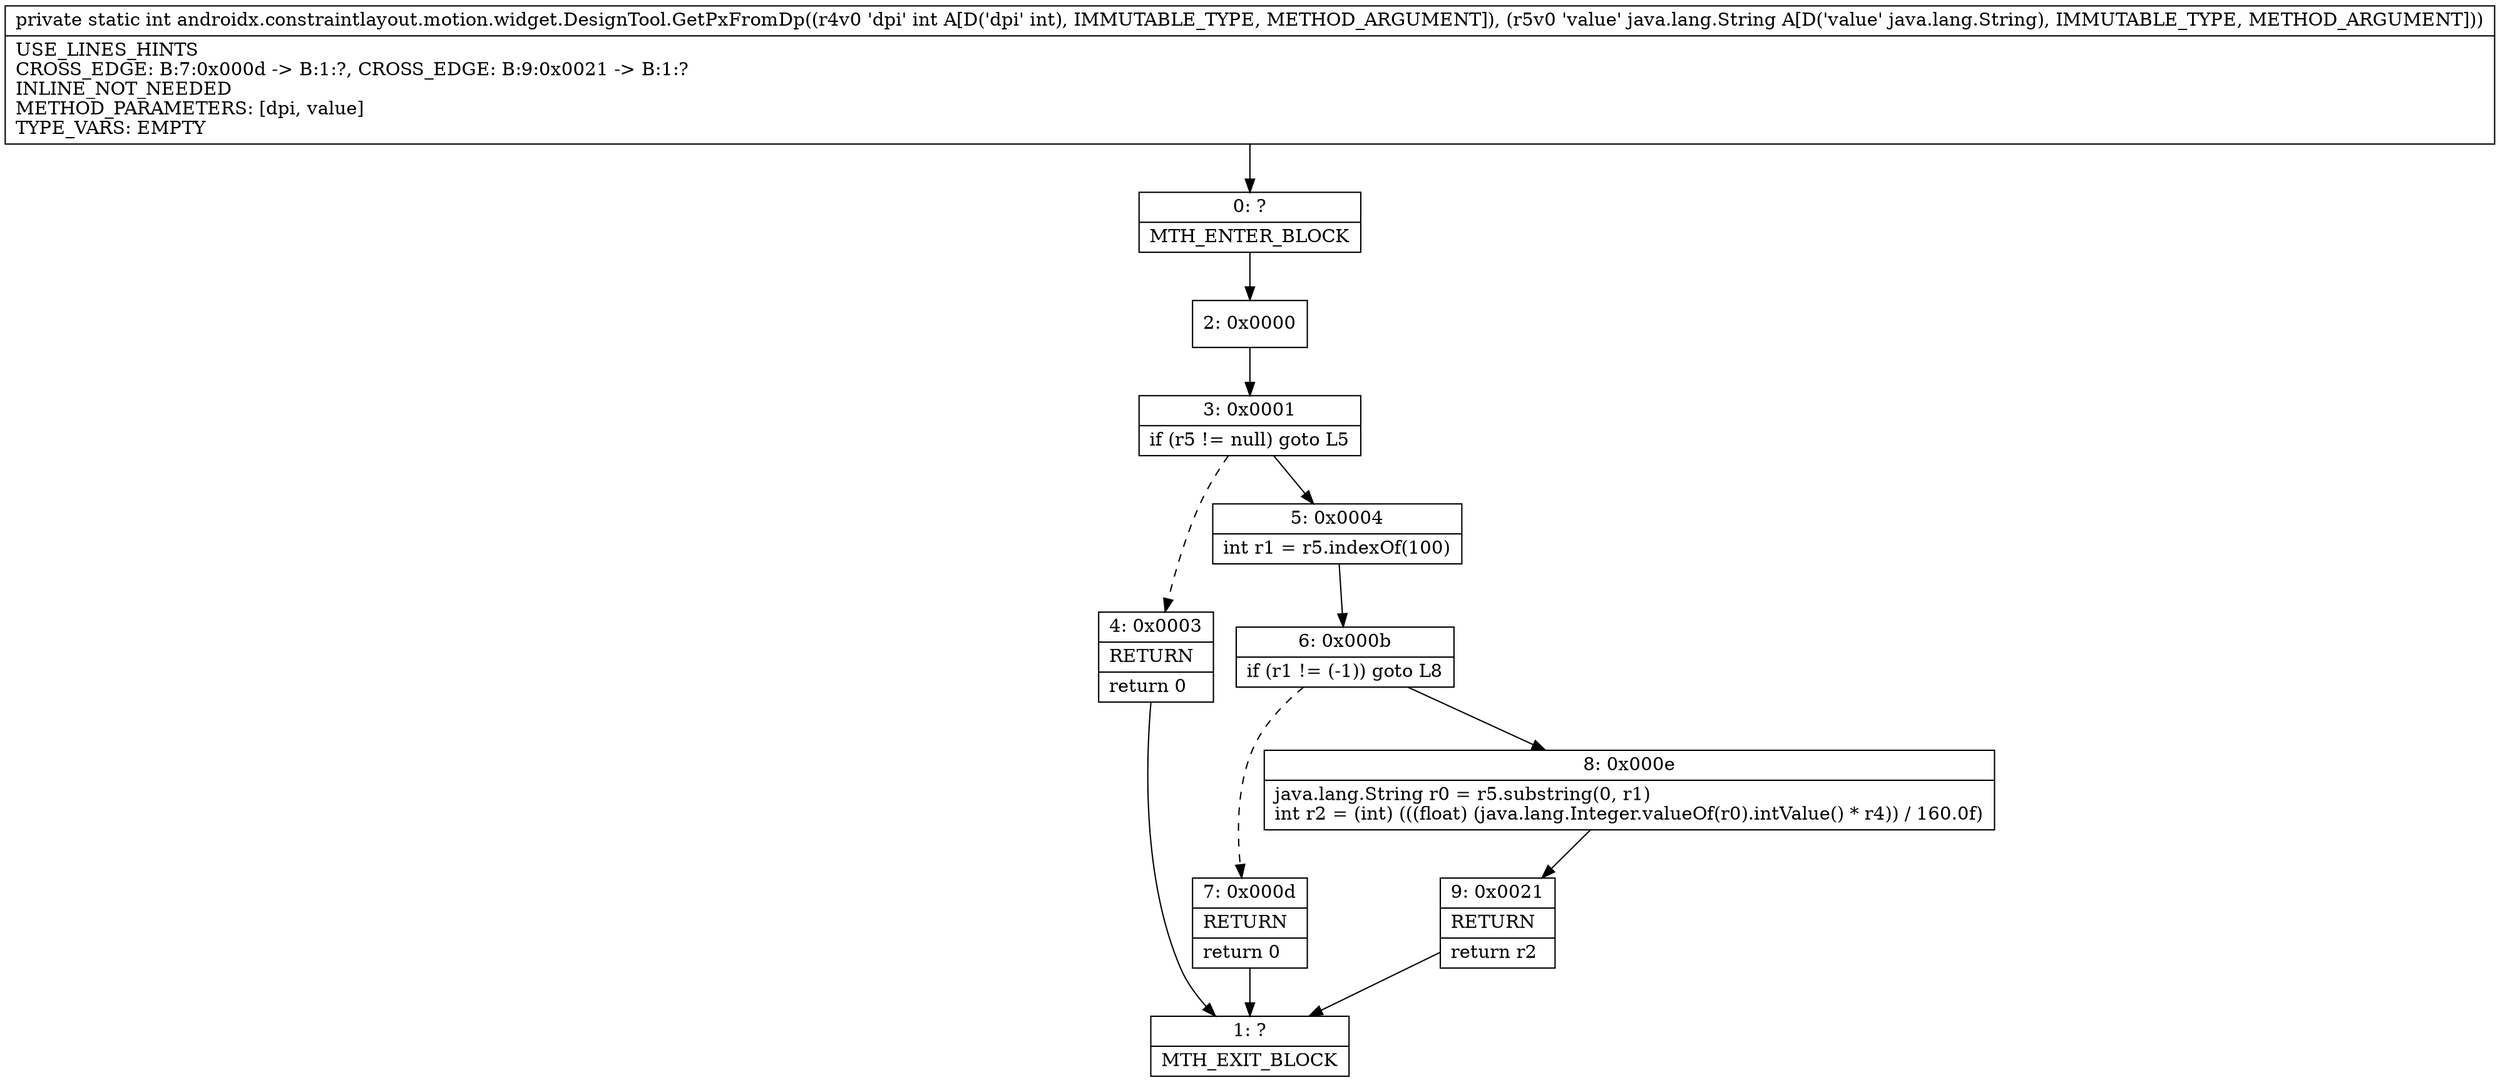 digraph "CFG forandroidx.constraintlayout.motion.widget.DesignTool.GetPxFromDp(ILjava\/lang\/String;)I" {
Node_0 [shape=record,label="{0\:\ ?|MTH_ENTER_BLOCK\l}"];
Node_2 [shape=record,label="{2\:\ 0x0000}"];
Node_3 [shape=record,label="{3\:\ 0x0001|if (r5 != null) goto L5\l}"];
Node_4 [shape=record,label="{4\:\ 0x0003|RETURN\l|return 0\l}"];
Node_1 [shape=record,label="{1\:\ ?|MTH_EXIT_BLOCK\l}"];
Node_5 [shape=record,label="{5\:\ 0x0004|int r1 = r5.indexOf(100)\l}"];
Node_6 [shape=record,label="{6\:\ 0x000b|if (r1 != (\-1)) goto L8\l}"];
Node_7 [shape=record,label="{7\:\ 0x000d|RETURN\l|return 0\l}"];
Node_8 [shape=record,label="{8\:\ 0x000e|java.lang.String r0 = r5.substring(0, r1)\lint r2 = (int) (((float) (java.lang.Integer.valueOf(r0).intValue() * r4)) \/ 160.0f)\l}"];
Node_9 [shape=record,label="{9\:\ 0x0021|RETURN\l|return r2\l}"];
MethodNode[shape=record,label="{private static int androidx.constraintlayout.motion.widget.DesignTool.GetPxFromDp((r4v0 'dpi' int A[D('dpi' int), IMMUTABLE_TYPE, METHOD_ARGUMENT]), (r5v0 'value' java.lang.String A[D('value' java.lang.String), IMMUTABLE_TYPE, METHOD_ARGUMENT]))  | USE_LINES_HINTS\lCROSS_EDGE: B:7:0x000d \-\> B:1:?, CROSS_EDGE: B:9:0x0021 \-\> B:1:?\lINLINE_NOT_NEEDED\lMETHOD_PARAMETERS: [dpi, value]\lTYPE_VARS: EMPTY\l}"];
MethodNode -> Node_0;Node_0 -> Node_2;
Node_2 -> Node_3;
Node_3 -> Node_4[style=dashed];
Node_3 -> Node_5;
Node_4 -> Node_1;
Node_5 -> Node_6;
Node_6 -> Node_7[style=dashed];
Node_6 -> Node_8;
Node_7 -> Node_1;
Node_8 -> Node_9;
Node_9 -> Node_1;
}

